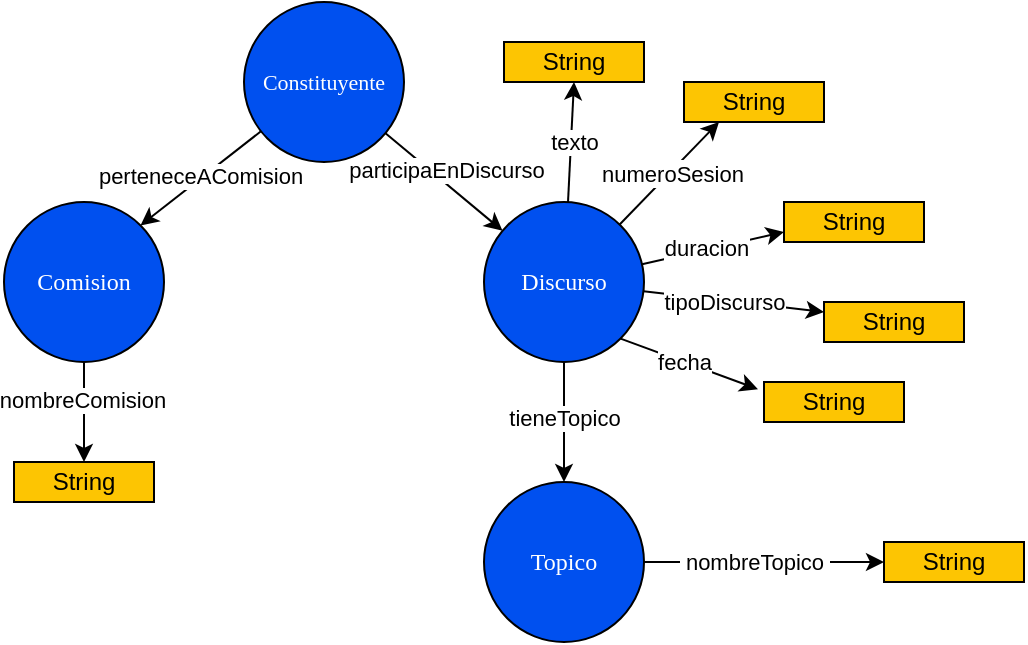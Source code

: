 <mxfile version="21.6.5" type="device">
  <diagram name="Página-1" id="s-o3ixtNKtdX_ouT7-_z">
    <mxGraphModel dx="1195" dy="622" grid="1" gridSize="10" guides="1" tooltips="1" connect="1" arrows="1" fold="1" page="1" pageScale="1" pageWidth="827" pageHeight="1169" math="0" shadow="0">
      <root>
        <mxCell id="0" />
        <mxCell id="1" parent="0" />
        <mxCell id="foE0vXhQJsZc3DZPr7Xe-6" style="rounded=0;orthogonalLoop=1;jettySize=auto;html=1;entryX=1;entryY=0;entryDx=0;entryDy=0;" parent="1" source="foE0vXhQJsZc3DZPr7Xe-1" target="foE0vXhQJsZc3DZPr7Xe-2" edge="1">
          <mxGeometry relative="1" as="geometry" />
        </mxCell>
        <mxCell id="foE0vXhQJsZc3DZPr7Xe-7" value="&amp;nbsp;perteneceAComision&amp;nbsp; " style="edgeLabel;html=1;align=center;verticalAlign=middle;resizable=0;points=[];" parent="foE0vXhQJsZc3DZPr7Xe-6" vertex="1" connectable="0">
          <mxGeometry x="-0.05" y="3" relative="1" as="geometry">
            <mxPoint x="-4" y="-3" as="offset" />
          </mxGeometry>
        </mxCell>
        <mxCell id="foE0vXhQJsZc3DZPr7Xe-8" style="rounded=0;orthogonalLoop=1;jettySize=auto;html=1;" parent="1" source="foE0vXhQJsZc3DZPr7Xe-1" target="foE0vXhQJsZc3DZPr7Xe-3" edge="1">
          <mxGeometry relative="1" as="geometry" />
        </mxCell>
        <mxCell id="foE0vXhQJsZc3DZPr7Xe-9" value="&amp;nbsp;participaEnDiscurso&amp;nbsp; " style="edgeLabel;html=1;align=center;verticalAlign=middle;resizable=0;points=[];" parent="foE0vXhQJsZc3DZPr7Xe-8" vertex="1" connectable="0">
          <mxGeometry x="-0.237" y="-2" relative="1" as="geometry">
            <mxPoint x="9" y="-2" as="offset" />
          </mxGeometry>
        </mxCell>
        <mxCell id="foE0vXhQJsZc3DZPr7Xe-1" value="&lt;font style=&quot;font-size: 11px;&quot; face=&quot;Verdana&quot;&gt;Constituyente&lt;/font&gt;" style="ellipse;whiteSpace=wrap;html=1;aspect=fixed;fillColor=#0050ef;strokeColor=#000000;fontColor=#ffffff;" parent="1" vertex="1">
          <mxGeometry x="360" y="290" width="80" height="80" as="geometry" />
        </mxCell>
        <mxCell id="foE0vXhQJsZc3DZPr7Xe-24" style="rounded=0;orthogonalLoop=1;jettySize=auto;html=1;entryX=0.5;entryY=0;entryDx=0;entryDy=0;" parent="1" source="foE0vXhQJsZc3DZPr7Xe-2" target="foE0vXhQJsZc3DZPr7Xe-5" edge="1">
          <mxGeometry relative="1" as="geometry" />
        </mxCell>
        <mxCell id="foE0vXhQJsZc3DZPr7Xe-32" value="nombreComision" style="edgeLabel;html=1;align=center;verticalAlign=middle;resizable=0;points=[];" parent="foE0vXhQJsZc3DZPr7Xe-24" vertex="1" connectable="0">
          <mxGeometry x="-0.24" y="-1" relative="1" as="geometry">
            <mxPoint as="offset" />
          </mxGeometry>
        </mxCell>
        <mxCell id="foE0vXhQJsZc3DZPr7Xe-2" value="&lt;font face=&quot;Verdana&quot;&gt;Comision&lt;/font&gt;" style="ellipse;whiteSpace=wrap;html=1;aspect=fixed;fillColor=#0050ef;strokeColor=#000000;fontColor=#ffffff;" parent="1" vertex="1">
          <mxGeometry x="240" y="390" width="80" height="80" as="geometry" />
        </mxCell>
        <mxCell id="foE0vXhQJsZc3DZPr7Xe-10" style="rounded=0;orthogonalLoop=1;jettySize=auto;html=1;" parent="1" source="foE0vXhQJsZc3DZPr7Xe-3" target="foE0vXhQJsZc3DZPr7Xe-4" edge="1">
          <mxGeometry relative="1" as="geometry" />
        </mxCell>
        <mxCell id="foE0vXhQJsZc3DZPr7Xe-11" value="tieneTopico" style="edgeLabel;html=1;align=center;verticalAlign=middle;resizable=0;points=[];" parent="foE0vXhQJsZc3DZPr7Xe-10" vertex="1" connectable="0">
          <mxGeometry x="-0.06" relative="1" as="geometry">
            <mxPoint as="offset" />
          </mxGeometry>
        </mxCell>
        <mxCell id="foE0vXhQJsZc3DZPr7Xe-18" style="rounded=0;orthogonalLoop=1;jettySize=auto;html=1;entryX=0;entryY=0.25;entryDx=0;entryDy=0;" parent="1" source="foE0vXhQJsZc3DZPr7Xe-3" target="foE0vXhQJsZc3DZPr7Xe-12" edge="1">
          <mxGeometry relative="1" as="geometry" />
        </mxCell>
        <mxCell id="foE0vXhQJsZc3DZPr7Xe-41" value="tipoDiscurso" style="edgeLabel;html=1;align=center;verticalAlign=middle;resizable=0;points=[];" parent="foE0vXhQJsZc3DZPr7Xe-18" vertex="1" connectable="0">
          <mxGeometry x="0.412" relative="1" as="geometry">
            <mxPoint x="-24" y="-2" as="offset" />
          </mxGeometry>
        </mxCell>
        <mxCell id="foE0vXhQJsZc3DZPr7Xe-21" style="rounded=0;orthogonalLoop=1;jettySize=auto;html=1;entryX=0;entryY=0.75;entryDx=0;entryDy=0;" parent="1" source="foE0vXhQJsZc3DZPr7Xe-3" target="foE0vXhQJsZc3DZPr7Xe-16" edge="1">
          <mxGeometry relative="1" as="geometry" />
        </mxCell>
        <mxCell id="foE0vXhQJsZc3DZPr7Xe-33" value="duracion" style="edgeLabel;html=1;align=center;verticalAlign=middle;resizable=0;points=[];" parent="foE0vXhQJsZc3DZPr7Xe-21" vertex="1" connectable="0">
          <mxGeometry x="-0.372" y="3" relative="1" as="geometry">
            <mxPoint x="10" as="offset" />
          </mxGeometry>
        </mxCell>
        <mxCell id="foE0vXhQJsZc3DZPr7Xe-29" style="rounded=0;orthogonalLoop=1;jettySize=auto;html=1;entryX=0.5;entryY=1;entryDx=0;entryDy=0;" parent="1" source="foE0vXhQJsZc3DZPr7Xe-3" target="foE0vXhQJsZc3DZPr7Xe-14" edge="1">
          <mxGeometry relative="1" as="geometry" />
        </mxCell>
        <mxCell id="foE0vXhQJsZc3DZPr7Xe-39" value="texto" style="edgeLabel;html=1;align=center;verticalAlign=middle;resizable=0;points=[];" parent="foE0vXhQJsZc3DZPr7Xe-29" vertex="1" connectable="0">
          <mxGeometry x="-0.268" relative="1" as="geometry">
            <mxPoint x="2" y="-8" as="offset" />
          </mxGeometry>
        </mxCell>
        <mxCell id="foE0vXhQJsZc3DZPr7Xe-31" style="rounded=0;orthogonalLoop=1;jettySize=auto;html=1;entryX=0.25;entryY=1;entryDx=0;entryDy=0;" parent="1" source="foE0vXhQJsZc3DZPr7Xe-3" target="foE0vXhQJsZc3DZPr7Xe-15" edge="1">
          <mxGeometry relative="1" as="geometry" />
        </mxCell>
        <mxCell id="foE0vXhQJsZc3DZPr7Xe-38" value="Text" style="edgeLabel;html=1;align=center;verticalAlign=middle;resizable=0;points=[];" parent="foE0vXhQJsZc3DZPr7Xe-31" vertex="1" connectable="0">
          <mxGeometry x="0.041" relative="1" as="geometry">
            <mxPoint as="offset" />
          </mxGeometry>
        </mxCell>
        <mxCell id="foE0vXhQJsZc3DZPr7Xe-40" value="numeroSesion" style="edgeLabel;html=1;align=center;verticalAlign=middle;resizable=0;points=[];" parent="foE0vXhQJsZc3DZPr7Xe-31" vertex="1" connectable="0">
          <mxGeometry x="0.018" y="-1" relative="1" as="geometry">
            <mxPoint as="offset" />
          </mxGeometry>
        </mxCell>
        <mxCell id="foE0vXhQJsZc3DZPr7Xe-3" value="&lt;font face=&quot;Verdana&quot;&gt;Discurso&lt;/font&gt;" style="ellipse;whiteSpace=wrap;html=1;aspect=fixed;fillColor=#0050ef;strokeColor=#000000;fontColor=#ffffff;" parent="1" vertex="1">
          <mxGeometry x="480" y="390" width="80" height="80" as="geometry" />
        </mxCell>
        <mxCell id="foE0vXhQJsZc3DZPr7Xe-23" style="rounded=0;orthogonalLoop=1;jettySize=auto;html=1;entryX=0;entryY=0.5;entryDx=0;entryDy=0;" parent="1" source="foE0vXhQJsZc3DZPr7Xe-4" target="foE0vXhQJsZc3DZPr7Xe-22" edge="1">
          <mxGeometry relative="1" as="geometry" />
        </mxCell>
        <mxCell id="foE0vXhQJsZc3DZPr7Xe-37" value="&amp;nbsp;nombreTopico&amp;nbsp; " style="edgeLabel;html=1;align=center;verticalAlign=middle;resizable=0;points=[];" parent="foE0vXhQJsZc3DZPr7Xe-23" vertex="1" connectable="0">
          <mxGeometry x="-0.533" y="-3" relative="1" as="geometry">
            <mxPoint x="27" y="-3" as="offset" />
          </mxGeometry>
        </mxCell>
        <mxCell id="foE0vXhQJsZc3DZPr7Xe-4" value="&lt;font face=&quot;Verdana&quot;&gt;Topico&lt;/font&gt;" style="ellipse;whiteSpace=wrap;html=1;aspect=fixed;fillColor=#0050ef;strokeColor=#000000;fontColor=#ffffff;" parent="1" vertex="1">
          <mxGeometry x="480" y="530" width="80" height="80" as="geometry" />
        </mxCell>
        <mxCell id="foE0vXhQJsZc3DZPr7Xe-5" value="String" style="rounded=0;whiteSpace=wrap;html=1;strokeColor=#000000;fillColor=#fdc502;" parent="1" vertex="1">
          <mxGeometry x="245" y="520" width="70" height="20" as="geometry" />
        </mxCell>
        <mxCell id="foE0vXhQJsZc3DZPr7Xe-12" value="String" style="rounded=0;whiteSpace=wrap;html=1;strokeColor=#000000;fillColor=#fdc502;" parent="1" vertex="1">
          <mxGeometry x="650" y="440" width="70" height="20" as="geometry" />
        </mxCell>
        <mxCell id="foE0vXhQJsZc3DZPr7Xe-14" value="String" style="rounded=0;whiteSpace=wrap;html=1;strokeColor=#000000;fillColor=#fdc502;" parent="1" vertex="1">
          <mxGeometry x="490" y="310" width="70" height="20" as="geometry" />
        </mxCell>
        <mxCell id="foE0vXhQJsZc3DZPr7Xe-15" value="String" style="rounded=0;whiteSpace=wrap;html=1;strokeColor=#000000;fillColor=#fdc502;" parent="1" vertex="1">
          <mxGeometry x="580" y="330" width="70" height="20" as="geometry" />
        </mxCell>
        <mxCell id="foE0vXhQJsZc3DZPr7Xe-16" value="String" style="rounded=0;whiteSpace=wrap;html=1;strokeColor=#000000;fillColor=#fdc502;" parent="1" vertex="1">
          <mxGeometry x="630" y="390" width="70" height="20" as="geometry" />
        </mxCell>
        <mxCell id="foE0vXhQJsZc3DZPr7Xe-22" value="String" style="rounded=0;whiteSpace=wrap;html=1;strokeColor=#000000;fillColor=#fdc502;" parent="1" vertex="1">
          <mxGeometry x="680" y="560" width="70" height="20" as="geometry" />
        </mxCell>
        <mxCell id="TSxIFxm51SWpdzFhMuO1-1" value="String" style="rounded=0;whiteSpace=wrap;html=1;strokeColor=#000000;fillColor=#fdc502;" vertex="1" parent="1">
          <mxGeometry x="620" y="480" width="70" height="20" as="geometry" />
        </mxCell>
        <mxCell id="TSxIFxm51SWpdzFhMuO1-3" style="rounded=0;orthogonalLoop=1;jettySize=auto;html=1;entryX=-0.043;entryY=0.179;entryDx=0;entryDy=0;exitX=1;exitY=1;exitDx=0;exitDy=0;entryPerimeter=0;" edge="1" parent="1" source="foE0vXhQJsZc3DZPr7Xe-3" target="TSxIFxm51SWpdzFhMuO1-1">
          <mxGeometry relative="1" as="geometry">
            <mxPoint x="550" y="460" as="sourcePoint" />
            <mxPoint x="640" y="470" as="targetPoint" />
          </mxGeometry>
        </mxCell>
        <mxCell id="TSxIFxm51SWpdzFhMuO1-4" value="fecha" style="edgeLabel;html=1;align=center;verticalAlign=middle;resizable=0;points=[];" vertex="1" connectable="0" parent="TSxIFxm51SWpdzFhMuO1-3">
          <mxGeometry x="0.412" relative="1" as="geometry">
            <mxPoint x="-17" y="-6" as="offset" />
          </mxGeometry>
        </mxCell>
      </root>
    </mxGraphModel>
  </diagram>
</mxfile>
